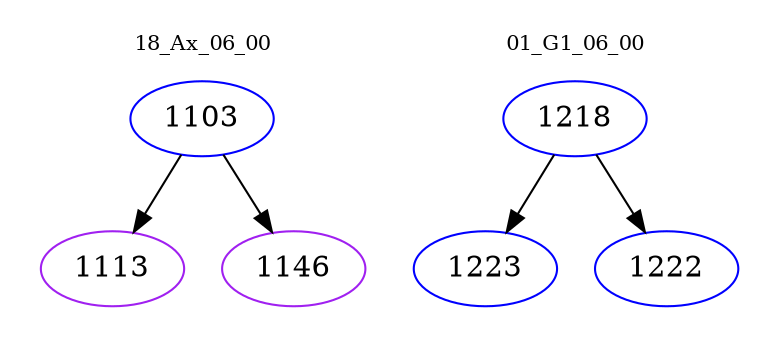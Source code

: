 digraph{
subgraph cluster_0 {
color = white
label = "18_Ax_06_00";
fontsize=10;
T0_1103 [label="1103", color="blue"]
T0_1103 -> T0_1113 [color="black"]
T0_1113 [label="1113", color="purple"]
T0_1103 -> T0_1146 [color="black"]
T0_1146 [label="1146", color="purple"]
}
subgraph cluster_1 {
color = white
label = "01_G1_06_00";
fontsize=10;
T1_1218 [label="1218", color="blue"]
T1_1218 -> T1_1223 [color="black"]
T1_1223 [label="1223", color="blue"]
T1_1218 -> T1_1222 [color="black"]
T1_1222 [label="1222", color="blue"]
}
}
